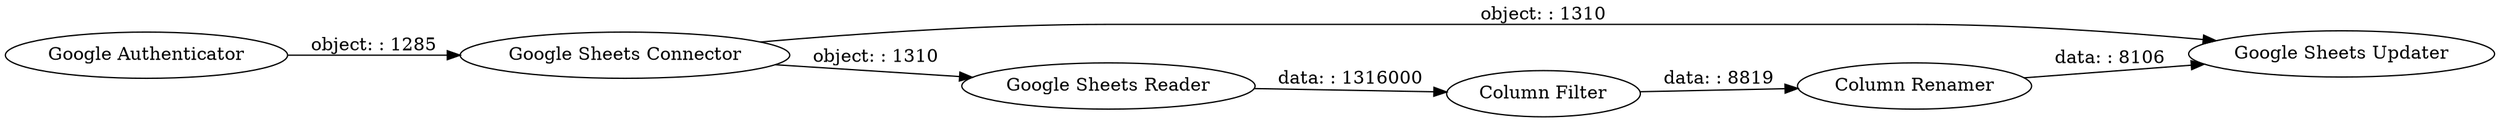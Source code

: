 digraph {
	"9726561464084796_7" [label="Column Filter"]
	"9726561464084796_6" [label="Google Sheets Updater"]
	"9726561464084796_5" [label="Google Sheets Connector"]
	"9726561464084796_2" [label="Google Sheets Reader"]
	"9726561464084796_1" [label="Google Authenticator"]
	"9726561464084796_14" [label="Column Renamer"]
	"9726561464084796_5" -> "9726561464084796_2" [label="object: : 1310"]
	"9726561464084796_14" -> "9726561464084796_6" [label="data: : 8106"]
	"9726561464084796_5" -> "9726561464084796_6" [label="object: : 1310"]
	"9726561464084796_1" -> "9726561464084796_5" [label="object: : 1285"]
	"9726561464084796_7" -> "9726561464084796_14" [label="data: : 8819"]
	"9726561464084796_2" -> "9726561464084796_7" [label="data: : 1316000"]
	rankdir=LR
}

